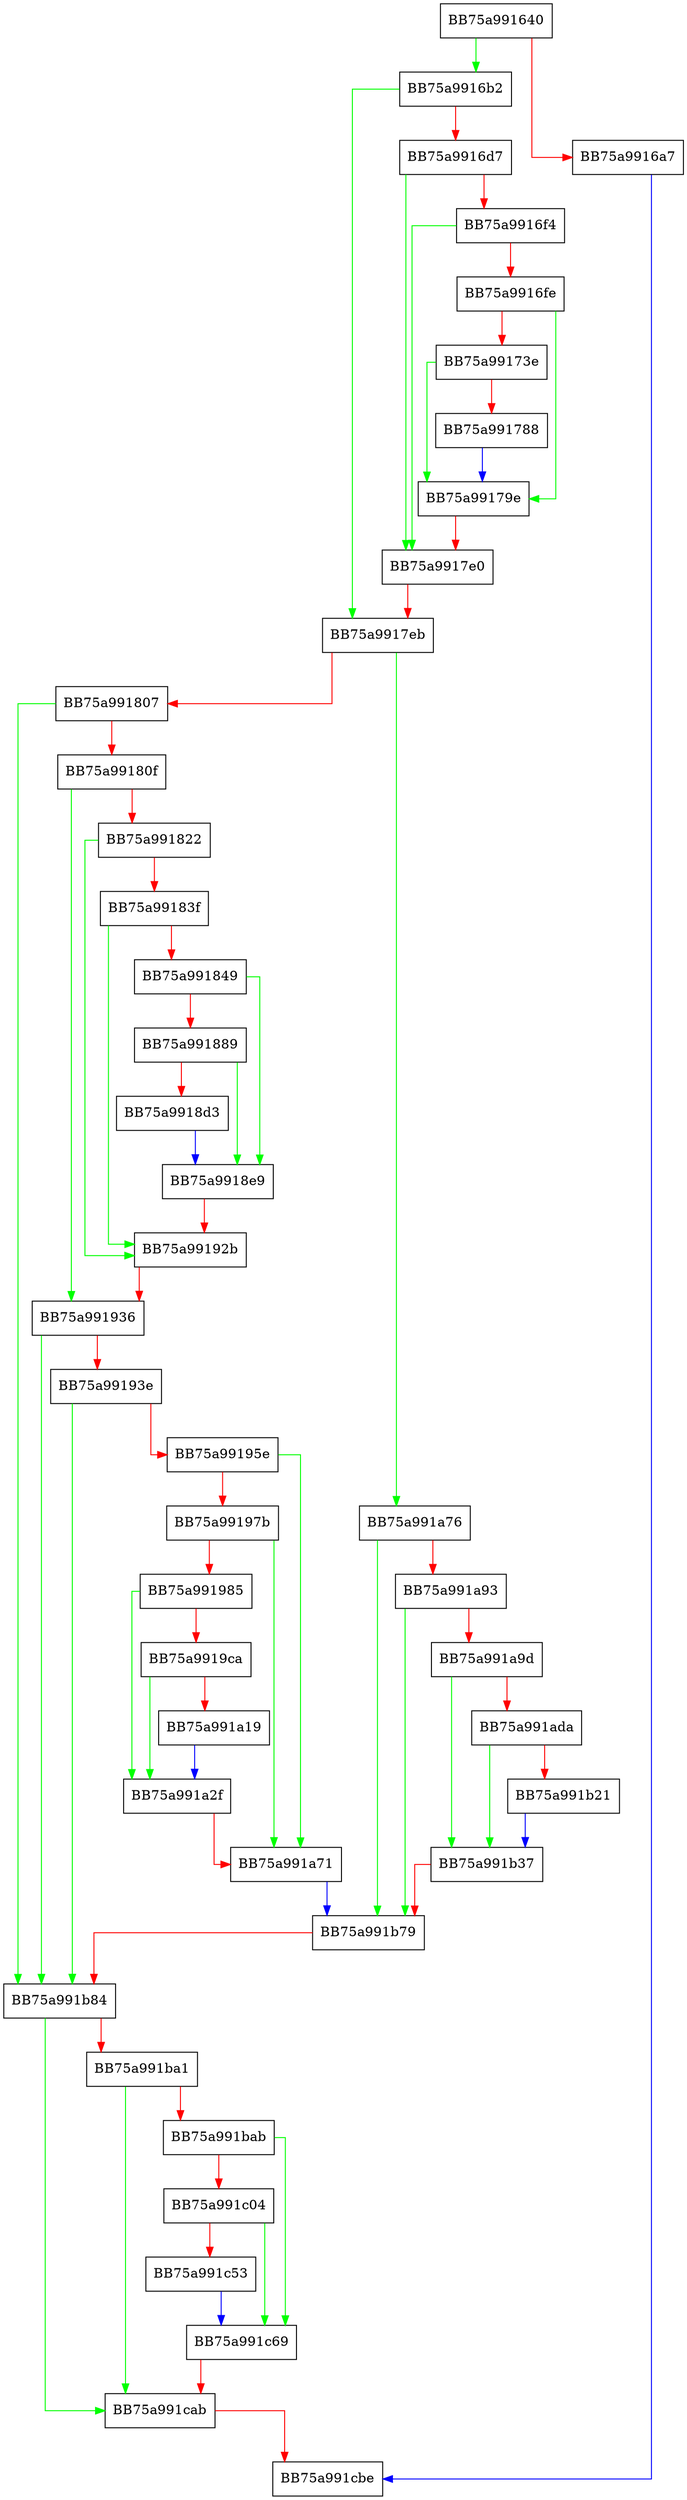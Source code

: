 digraph stop_trace {
  node [shape="box"];
  graph [splines=ortho];
  BB75a991640 -> BB75a9916b2 [color="green"];
  BB75a991640 -> BB75a9916a7 [color="red"];
  BB75a9916a7 -> BB75a991cbe [color="blue"];
  BB75a9916b2 -> BB75a9917eb [color="green"];
  BB75a9916b2 -> BB75a9916d7 [color="red"];
  BB75a9916d7 -> BB75a9917e0 [color="green"];
  BB75a9916d7 -> BB75a9916f4 [color="red"];
  BB75a9916f4 -> BB75a9917e0 [color="green"];
  BB75a9916f4 -> BB75a9916fe [color="red"];
  BB75a9916fe -> BB75a99179e [color="green"];
  BB75a9916fe -> BB75a99173e [color="red"];
  BB75a99173e -> BB75a99179e [color="green"];
  BB75a99173e -> BB75a991788 [color="red"];
  BB75a991788 -> BB75a99179e [color="blue"];
  BB75a99179e -> BB75a9917e0 [color="red"];
  BB75a9917e0 -> BB75a9917eb [color="red"];
  BB75a9917eb -> BB75a991a76 [color="green"];
  BB75a9917eb -> BB75a991807 [color="red"];
  BB75a991807 -> BB75a991b84 [color="green"];
  BB75a991807 -> BB75a99180f [color="red"];
  BB75a99180f -> BB75a991936 [color="green"];
  BB75a99180f -> BB75a991822 [color="red"];
  BB75a991822 -> BB75a99192b [color="green"];
  BB75a991822 -> BB75a99183f [color="red"];
  BB75a99183f -> BB75a99192b [color="green"];
  BB75a99183f -> BB75a991849 [color="red"];
  BB75a991849 -> BB75a9918e9 [color="green"];
  BB75a991849 -> BB75a991889 [color="red"];
  BB75a991889 -> BB75a9918e9 [color="green"];
  BB75a991889 -> BB75a9918d3 [color="red"];
  BB75a9918d3 -> BB75a9918e9 [color="blue"];
  BB75a9918e9 -> BB75a99192b [color="red"];
  BB75a99192b -> BB75a991936 [color="red"];
  BB75a991936 -> BB75a991b84 [color="green"];
  BB75a991936 -> BB75a99193e [color="red"];
  BB75a99193e -> BB75a991b84 [color="green"];
  BB75a99193e -> BB75a99195e [color="red"];
  BB75a99195e -> BB75a991a71 [color="green"];
  BB75a99195e -> BB75a99197b [color="red"];
  BB75a99197b -> BB75a991a71 [color="green"];
  BB75a99197b -> BB75a991985 [color="red"];
  BB75a991985 -> BB75a991a2f [color="green"];
  BB75a991985 -> BB75a9919ca [color="red"];
  BB75a9919ca -> BB75a991a2f [color="green"];
  BB75a9919ca -> BB75a991a19 [color="red"];
  BB75a991a19 -> BB75a991a2f [color="blue"];
  BB75a991a2f -> BB75a991a71 [color="red"];
  BB75a991a71 -> BB75a991b79 [color="blue"];
  BB75a991a76 -> BB75a991b79 [color="green"];
  BB75a991a76 -> BB75a991a93 [color="red"];
  BB75a991a93 -> BB75a991b79 [color="green"];
  BB75a991a93 -> BB75a991a9d [color="red"];
  BB75a991a9d -> BB75a991b37 [color="green"];
  BB75a991a9d -> BB75a991ada [color="red"];
  BB75a991ada -> BB75a991b37 [color="green"];
  BB75a991ada -> BB75a991b21 [color="red"];
  BB75a991b21 -> BB75a991b37 [color="blue"];
  BB75a991b37 -> BB75a991b79 [color="red"];
  BB75a991b79 -> BB75a991b84 [color="red"];
  BB75a991b84 -> BB75a991cab [color="green"];
  BB75a991b84 -> BB75a991ba1 [color="red"];
  BB75a991ba1 -> BB75a991cab [color="green"];
  BB75a991ba1 -> BB75a991bab [color="red"];
  BB75a991bab -> BB75a991c69 [color="green"];
  BB75a991bab -> BB75a991c04 [color="red"];
  BB75a991c04 -> BB75a991c69 [color="green"];
  BB75a991c04 -> BB75a991c53 [color="red"];
  BB75a991c53 -> BB75a991c69 [color="blue"];
  BB75a991c69 -> BB75a991cab [color="red"];
  BB75a991cab -> BB75a991cbe [color="red"];
}
